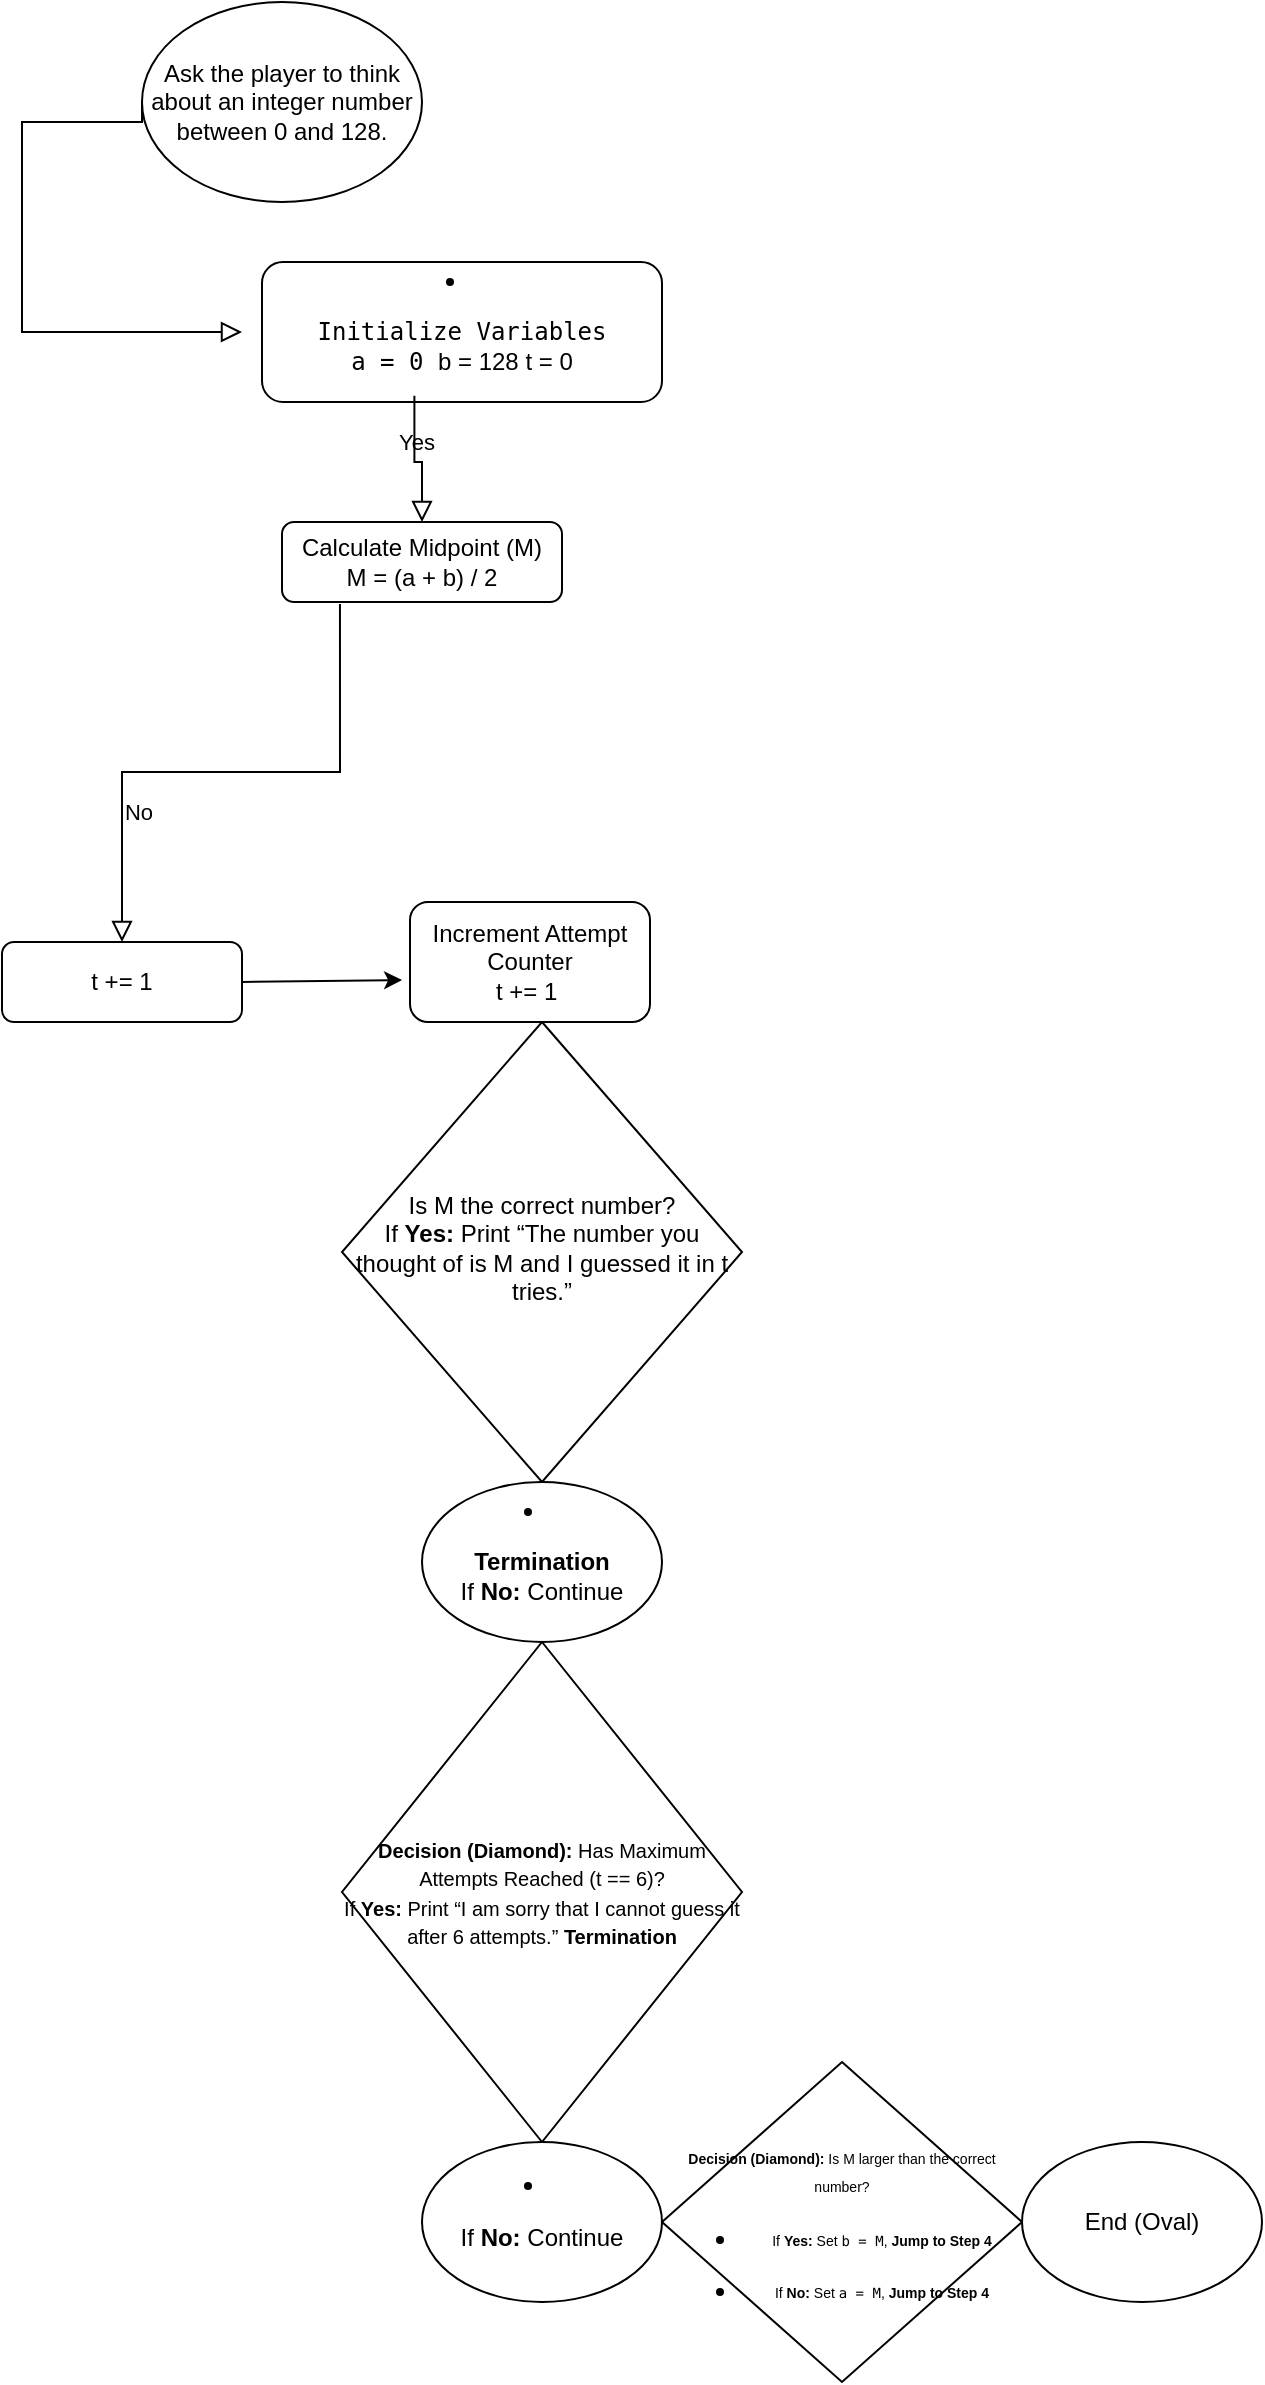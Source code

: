 <mxfile version="26.0.6">
  <diagram id="C5RBs43oDa-KdzZeNtuy" name="Page-1">
    <mxGraphModel dx="1781" dy="2053" grid="1" gridSize="10" guides="1" tooltips="1" connect="1" arrows="1" fold="1" page="1" pageScale="1" pageWidth="827" pageHeight="1169" math="0" shadow="0">
      <root>
        <mxCell id="WIyWlLk6GJQsqaUBKTNV-0" />
        <mxCell id="WIyWlLk6GJQsqaUBKTNV-1" parent="WIyWlLk6GJQsqaUBKTNV-0" />
        <mxCell id="WIyWlLk6GJQsqaUBKTNV-2" value="" style="rounded=0;html=1;jettySize=auto;orthogonalLoop=1;fontSize=11;endArrow=block;endFill=0;endSize=8;strokeWidth=1;shadow=0;labelBackgroundColor=none;edgeStyle=orthogonalEdgeStyle;exitX=0;exitY=0.5;exitDx=0;exitDy=0;" parent="WIyWlLk6GJQsqaUBKTNV-1" source="JBhZXrr1zVqQwilVe6gq-7" edge="1">
          <mxGeometry relative="1" as="geometry">
            <mxPoint x="250" y="90" as="sourcePoint" />
            <mxPoint x="330" y="125" as="targetPoint" />
            <Array as="points">
              <mxPoint x="220" y="20" />
              <mxPoint x="220" y="125" />
            </Array>
          </mxGeometry>
        </mxCell>
        <mxCell id="WIyWlLk6GJQsqaUBKTNV-7" value="&lt;li&gt;&lt;p&gt;&lt;code&gt;Initialize Variables&lt;br&gt;a = 0&amp;nbsp;&lt;/code&gt;&lt;span style=&quot;background-color: transparent; color: light-dark(rgb(0, 0, 0), rgb(255, 255, 255));&quot;&gt;b = 128&amp;nbsp;&lt;/span&gt;&lt;span style=&quot;background-color: transparent; color: light-dark(rgb(0, 0, 0), rgb(255, 255, 255));&quot;&gt;t = 0&lt;/span&gt;&lt;/p&gt;&lt;/li&gt;" style="rounded=1;whiteSpace=wrap;html=1;fontSize=12;glass=0;strokeWidth=1;shadow=0;" parent="WIyWlLk6GJQsqaUBKTNV-1" vertex="1">
          <mxGeometry x="340" y="90" width="200" height="70" as="geometry" />
        </mxCell>
        <mxCell id="WIyWlLk6GJQsqaUBKTNV-8" value="No" style="rounded=0;html=1;jettySize=auto;orthogonalLoop=1;fontSize=11;endArrow=block;endFill=0;endSize=8;strokeWidth=1;shadow=0;labelBackgroundColor=none;edgeStyle=orthogonalEdgeStyle;exitX=0.207;exitY=1.025;exitDx=0;exitDy=0;exitPerimeter=0;" parent="WIyWlLk6GJQsqaUBKTNV-1" source="WIyWlLk6GJQsqaUBKTNV-12" target="WIyWlLk6GJQsqaUBKTNV-11" edge="1">
          <mxGeometry x="0.333" y="20" relative="1" as="geometry">
            <mxPoint as="offset" />
          </mxGeometry>
        </mxCell>
        <mxCell id="WIyWlLk6GJQsqaUBKTNV-9" value="Yes" style="edgeStyle=orthogonalEdgeStyle;rounded=0;html=1;jettySize=auto;orthogonalLoop=1;fontSize=11;endArrow=block;endFill=0;endSize=8;strokeWidth=1;shadow=0;labelBackgroundColor=none;exitX=0.381;exitY=0.956;exitDx=0;exitDy=0;exitPerimeter=0;" parent="WIyWlLk6GJQsqaUBKTNV-1" source="WIyWlLk6GJQsqaUBKTNV-7" target="WIyWlLk6GJQsqaUBKTNV-12" edge="1">
          <mxGeometry y="10" relative="1" as="geometry">
            <mxPoint as="offset" />
          </mxGeometry>
        </mxCell>
        <mxCell id="WIyWlLk6GJQsqaUBKTNV-10" value="Is M the correct number?&lt;br&gt;If &lt;strong&gt;Yes:&lt;/strong&gt; Print “The number you thought of is M and I guessed it in t tries.”" style="rhombus;whiteSpace=wrap;html=1;shadow=0;fontFamily=Helvetica;fontSize=12;align=center;strokeWidth=1;spacing=6;spacingTop=-4;" parent="WIyWlLk6GJQsqaUBKTNV-1" vertex="1">
          <mxGeometry x="380" y="470" width="200" height="230" as="geometry" />
        </mxCell>
        <mxCell id="WIyWlLk6GJQsqaUBKTNV-11" value="t += 1" style="rounded=1;whiteSpace=wrap;html=1;fontSize=12;glass=0;strokeWidth=1;shadow=0;" parent="WIyWlLk6GJQsqaUBKTNV-1" vertex="1">
          <mxGeometry x="210" y="430" width="120" height="40" as="geometry" />
        </mxCell>
        <mxCell id="WIyWlLk6GJQsqaUBKTNV-12" value="Calculate Midpoint (M)&lt;div&gt;M = (a + b) / 2&lt;/div&gt;" style="rounded=1;whiteSpace=wrap;html=1;fontSize=12;glass=0;strokeWidth=1;shadow=0;" parent="WIyWlLk6GJQsqaUBKTNV-1" vertex="1">
          <mxGeometry x="350" y="220" width="140" height="40" as="geometry" />
        </mxCell>
        <mxCell id="JBhZXrr1zVqQwilVe6gq-1" value="Increment Attempt Counter&lt;br&gt;t += 1&amp;nbsp;" style="rounded=1;whiteSpace=wrap;html=1;" vertex="1" parent="WIyWlLk6GJQsqaUBKTNV-1">
          <mxGeometry x="414" y="410" width="120" height="60" as="geometry" />
        </mxCell>
        <mxCell id="JBhZXrr1zVqQwilVe6gq-2" value="" style="endArrow=classic;html=1;rounded=0;exitX=1;exitY=0.5;exitDx=0;exitDy=0;entryX=-0.033;entryY=0.65;entryDx=0;entryDy=0;entryPerimeter=0;" edge="1" parent="WIyWlLk6GJQsqaUBKTNV-1" source="WIyWlLk6GJQsqaUBKTNV-11" target="JBhZXrr1zVqQwilVe6gq-1">
          <mxGeometry width="50" height="50" relative="1" as="geometry">
            <mxPoint x="240" y="520" as="sourcePoint" />
            <mxPoint x="380" y="440" as="targetPoint" />
          </mxGeometry>
        </mxCell>
        <mxCell id="JBhZXrr1zVqQwilVe6gq-7" value="Ask the player to think about an integer number between 0 and 128." style="ellipse;whiteSpace=wrap;html=1;" vertex="1" parent="WIyWlLk6GJQsqaUBKTNV-1">
          <mxGeometry x="280" y="-40" width="140" height="100" as="geometry" />
        </mxCell>
        <mxCell id="JBhZXrr1zVqQwilVe6gq-8" value="&lt;li&gt;&lt;p&gt;&lt;b&gt;Termination&lt;br&gt;&lt;/b&gt;&lt;span style=&quot;background-color: transparent; color: light-dark(rgb(0, 0, 0), rgb(255, 255, 255));&quot;&gt;If &lt;/span&gt;&lt;strong style=&quot;background-color: transparent; color: light-dark(rgb(0, 0, 0), rgb(255, 255, 255));&quot;&gt;No:&lt;/strong&gt;&lt;span style=&quot;background-color: transparent; color: light-dark(rgb(0, 0, 0), rgb(255, 255, 255));&quot;&gt; Continue&lt;/span&gt;&lt;/p&gt;&lt;/li&gt;" style="ellipse;whiteSpace=wrap;html=1;" vertex="1" parent="WIyWlLk6GJQsqaUBKTNV-1">
          <mxGeometry x="420" y="700" width="120" height="80" as="geometry" />
        </mxCell>
        <mxCell id="JBhZXrr1zVqQwilVe6gq-10" value="&lt;p&gt;&lt;font style=&quot;font-size: 10px;&quot;&gt;&lt;strong style=&quot;&quot;&gt;Decision (Diamond):&lt;/strong&gt; Has Maximum Attempts Reached (t == 6)?&lt;br&gt;If &lt;strong style=&quot;&quot;&gt;Yes:&lt;/strong&gt; Print “I am sorry that I cannot guess it after 6 attempts.” &lt;strong style=&quot;&quot;&gt;Termination&lt;/strong&gt;&lt;/font&gt;&lt;/p&gt;" style="rhombus;whiteSpace=wrap;html=1;" vertex="1" parent="WIyWlLk6GJQsqaUBKTNV-1">
          <mxGeometry x="380" y="780" width="200" height="250" as="geometry" />
        </mxCell>
        <mxCell id="JBhZXrr1zVqQwilVe6gq-11" value="&lt;li&gt;&lt;p&gt;&lt;span style=&quot;background-color: transparent; color: light-dark(rgb(0, 0, 0), rgb(255, 255, 255));&quot;&gt;If &lt;/span&gt;&lt;strong style=&quot;background-color: transparent; color: light-dark(rgb(0, 0, 0), rgb(255, 255, 255));&quot;&gt;No:&lt;/strong&gt;&lt;span style=&quot;background-color: transparent; color: light-dark(rgb(0, 0, 0), rgb(255, 255, 255));&quot;&gt; Continue&lt;/span&gt;&lt;/p&gt;&lt;/li&gt;" style="ellipse;whiteSpace=wrap;html=1;" vertex="1" parent="WIyWlLk6GJQsqaUBKTNV-1">
          <mxGeometry x="420" y="1030" width="120" height="80" as="geometry" />
        </mxCell>
        <mxCell id="JBhZXrr1zVqQwilVe6gq-13" value="&lt;p&gt;&lt;font style=&quot;font-size: 7px;&quot;&gt;&lt;strong style=&quot;&quot;&gt;Decision (Diamond):&lt;/strong&gt; Is M larger than the correct number?&lt;/font&gt;&lt;/p&gt;&lt;ul&gt;&lt;li&gt;&lt;p&gt;&lt;font style=&quot;font-size: 7px;&quot;&gt;If &lt;strong&gt;Yes:&lt;/strong&gt; Set &lt;code&gt;b = M&lt;/code&gt;, &lt;strong&gt;Jump to Step 4&lt;/strong&gt;&lt;/font&gt;&lt;/p&gt;&lt;/li&gt;&lt;li&gt;&lt;p&gt;&lt;font style=&quot;font-size: 7px;&quot;&gt;If &lt;strong style=&quot;&quot;&gt;No:&lt;/strong&gt; Set &lt;code style=&quot;&quot;&gt;a = M&lt;/code&gt;, &lt;strong style=&quot;&quot;&gt;Jump to Step 4&lt;/strong&gt;&lt;/font&gt;&lt;/p&gt;&lt;/li&gt;&lt;/ul&gt;" style="rhombus;whiteSpace=wrap;html=1;" vertex="1" parent="WIyWlLk6GJQsqaUBKTNV-1">
          <mxGeometry x="540" y="990" width="180" height="160" as="geometry" />
        </mxCell>
        <mxCell id="JBhZXrr1zVqQwilVe6gq-15" value="End (Oval)" style="ellipse;whiteSpace=wrap;html=1;" vertex="1" parent="WIyWlLk6GJQsqaUBKTNV-1">
          <mxGeometry x="720" y="1030" width="120" height="80" as="geometry" />
        </mxCell>
      </root>
    </mxGraphModel>
  </diagram>
</mxfile>
